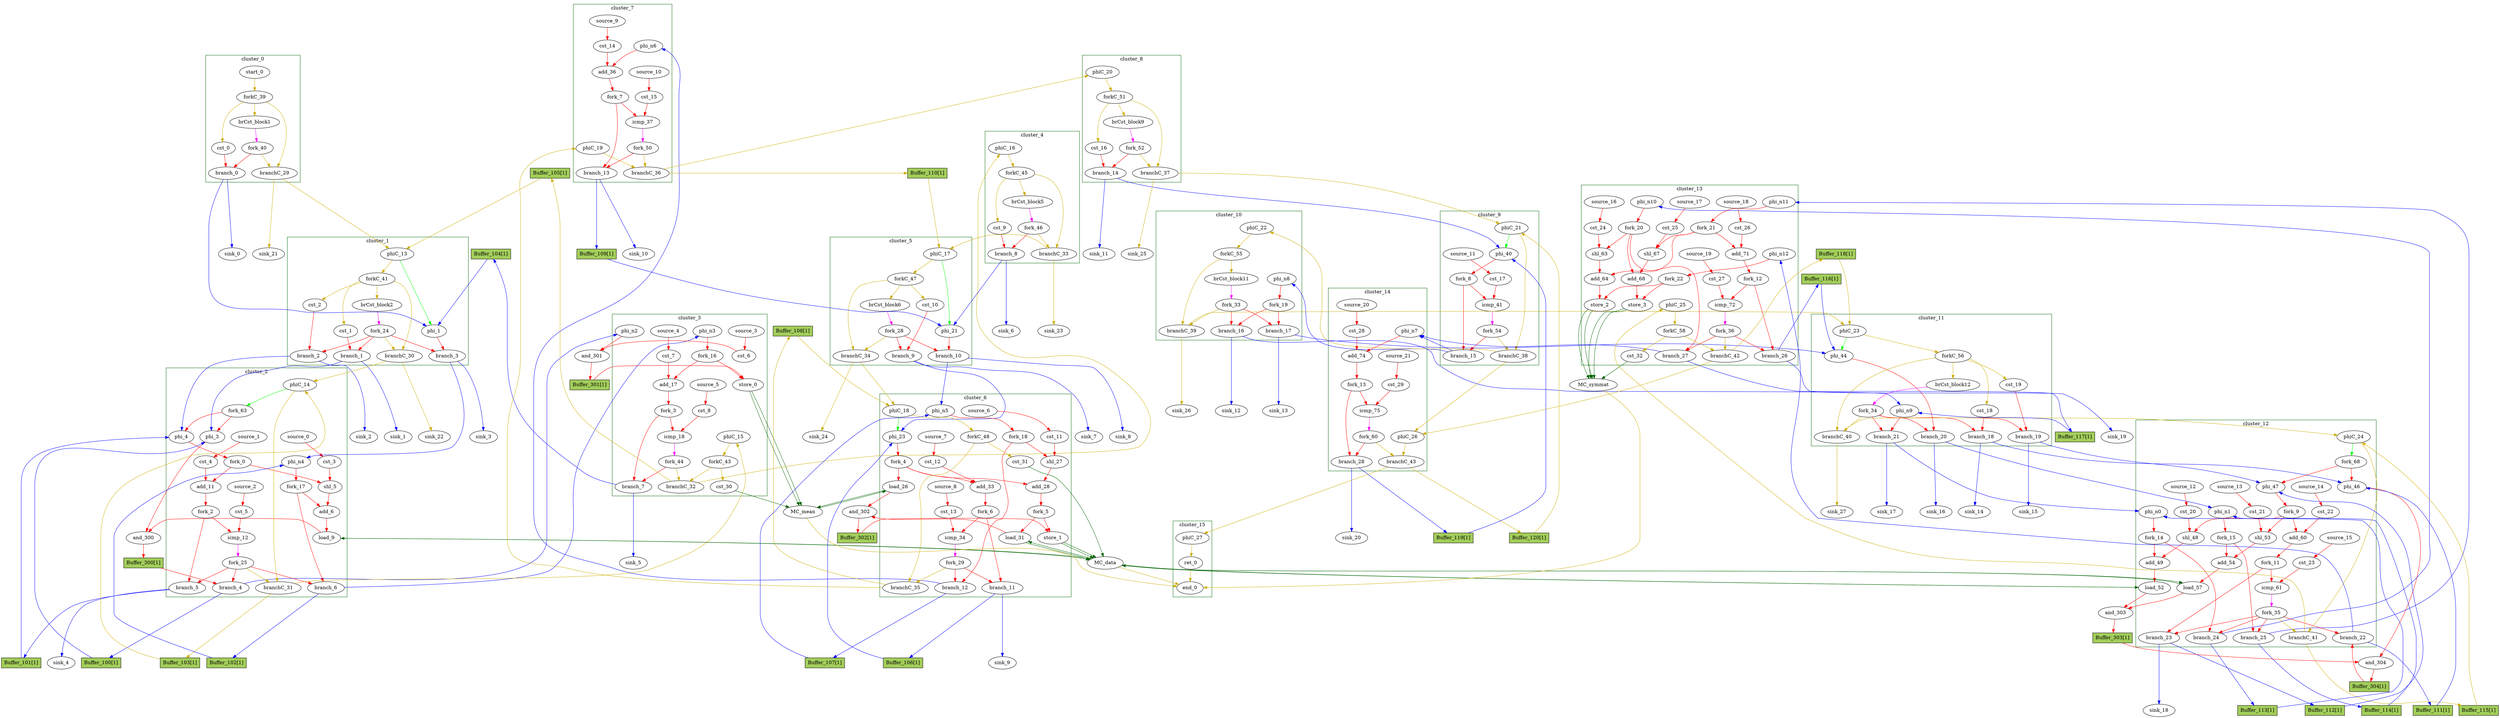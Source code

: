 Digraph G {
	splines=spline;
	subgraph cluster_cluster_2 {
	color = "darkgreen";
label = "cluster_2";
		"phi_3" [type="Mux", in="in1?:1 in2:32 in3:32 ", out="out1:32", bbID=3, delay=1.397];
		"phi_4" [type="Mux", in="in1?:1 in2:6 in3:6 ", out="out1:6", bbID=3, delay=1.397];
		"cst_3" [type="Constant", in="in1:3", out="out1:3", bbID=3, value="0x00000005"];
		"shl_5" [type="Operator", in="in1:11 in2:11 ", out="out1:11 ", bbID=3, II=1, delay=0.0, latency=0, op="shl_op"];
		"add_6" [type="Operator", in="in1:12 in2:12 ", out="out1:12 ", bbID=3, II=1, delay=2.287, latency=0, op="add_op"];
		"load_9" [type="Operator", in="in1:32 in2:12 ", out="out1:32 out2:12 ", bbID=3, II=1, delay=1.412, latency=2, op="mc_load_op", portId=0];
		"cst_4" [type="Constant", in="in1:1", out="out1:1", bbID=3, value="0x00000001"];
		"add_11" [type="Operator", in="in1:6 in2:6 ", out="out1:6 ", bbID=3, II=1, delay=2.287, latency=0, op="add_op"];
		"cst_5" [type="Constant", in="in1:6", out="out1:6", bbID=3, value="0x00000020"];
		"icmp_12" [type="Operator", in="in1:6 in2:6 ", out="out1:1 ", bbID=3, II=1, delay=1.907, latency=0, op="icmp_ult_op"];
		"phi_n4" [type="Merge", in="in1:6 in2:6 ", out="out1:6", bbID=3, delay=1.397];
		"fork_0" [type="Fork", in="in1:6", out="out1:6 out2:6 ", bbID=3];
		"fork_2" [type="Fork", in="in1:6", out="out1:6 out2:6 ", bbID=3];
		"fork_17" [type="Fork", in="in1:6", out="out1:6 out2:6 ", bbID=3];
		"branch_4" [type="Branch", in="in1:32 in2?:1", out="out1+:32 out2-:32", bbID=3];
		"branch_5" [type="Branch", in="in1:6 in2?:1", out="out1+:6 out2-:6", bbID=3];
		"branch_6" [type="Branch", in="in1:6 in2?:1", out="out1+:6 out2-:6", bbID=3];
		"fork_25" [type="Fork", in="in1:1", out="out1:1 out2:1 out3:1 out4:1 ", bbID=3];
		"phiC_14" [type="CntrlMerge", in="in1:0 in2:0 ", out="out1:0 out2?:1", bbID=3, delay=0.0];
		"branchC_31" [type="Branch", in="in1:0 in2?:1", out="out1+:0 out2-:0", bbID=3];
		"source_0" [type="Source", out="out1:3", bbID=3];
		"source_1" [type="Source", out="out1:1", bbID=3];
		"source_2" [type="Source", out="out1:6", bbID=3];
		"fork_63" [type="Fork", in="in1:1", out="out1:1 out2:1 ", bbID=3];
	}
	subgraph cluster_cluster_1 {
	color = "darkgreen";
label = "cluster_1";
		"phi_1" [type="Mux", in="in1?:1 in2:6 in3:6 ", out="out1:6", bbID=2, delay=1.397];
		"brCst_block2" [type="Constant", in="in1:1", out="out1:1", bbID=2, value="0x1"];
		"cst_1" [type="Constant", in="in1:32", out="out1:32", bbID=2, value="0x00000000"];
		"cst_2" [type="Constant", in="in1:1", out="out1:1", bbID=2, value="0x00000000"];
		"branch_1" [type="Branch", in="in1:32 in2?:1", out="out1+:32 out2-:32", bbID=2];
		"branch_2" [type="Branch", in="in1:1 in2?:1", out="out1+:1 out2-:1", bbID=2];
		"branch_3" [type="Branch", in="in1:6 in2?:1", out="out1+:6 out2-:6", bbID=2];
		"fork_24" [type="Fork", in="in1:1", out="out1:1 out2:1 out3:1 out4:1 ", bbID=2];
		"phiC_13" [type="CntrlMerge", in="in1:0 in2:0 ", out="out1:0 out2?:1", bbID=2, delay=0.0];
		"forkC_41" [type="Fork", in="in1:0", out="out1:0 out2:0 out3:0 out4:0 ", bbID=2];
		"branchC_30" [type="Branch", in="in1:0 in2?:1", out="out1+:0 out2-:0", bbID=2];
	}
	subgraph cluster_cluster_0 {
	color = "darkgreen";
label = "cluster_0";
		"brCst_block1" [type="Constant", in="in1:1", out="out1:1", bbID=1, value="0x1"];
		"cst_0" [type="Constant", in="in1:1", out="out1:1", bbID=1, value="0x00000000"];
		"branch_0" [type="Branch", in="in1:1 in2?:1", out="out1+:1 out2-:1", bbID=1];
		"start_0" [type="Entry", in="in1:0", out="out1:0", bbID=1, control="true"];
		"forkC_39" [type="Fork", in="in1:0", out="out1:0 out2:0 out3:0 ", bbID=1];
		"branchC_29" [type="Branch", in="in1:0 in2?:1", out="out1+:0 out2-:0", bbID=1];
		"fork_40" [type="Fork", in="in1:1", out="out1:1 out2:1 ", bbID=1];
	}
	subgraph cluster_cluster_3 {
	color = "darkgreen";
label = "cluster_3";
		"cst_6" [type="Constant", in="in1:32", out="out1:32", bbID=4, value="0x3D000000"];
		"store_0" [type="Operator", in="in1:32 in2:6 ", out="out1:32 out2:6 ", bbID=4, II=1, delay=0.672, latency=0, op="mc_store_op", portId=0];
		"cst_7" [type="Constant", in="in1:1", out="out1:1", bbID=4, value="0x00000001"];
		"add_17" [type="Operator", in="in1:6 in2:6 ", out="out1:6 ", bbID=4, II=1, delay=2.287, latency=0, op="add_op"];
		"cst_8" [type="Constant", in="in1:6", out="out1:6", bbID=4, value="0x00000020"];
		"icmp_18" [type="Operator", in="in1:6 in2:6 ", out="out1:1 ", bbID=4, II=1, delay=1.907, latency=0, op="icmp_ult_op"];
		"phi_n2" [type="Merge", in="in1:32 ", out="out1:32", bbID=4, delay=0.0];
		"phi_n3" [type="Merge", in="in1:6 ", out="out1:6", bbID=4, delay=0.0];
		"fork_3" [type="Fork", in="in1:6", out="out1:6 out2:6 ", bbID=4];
		"fork_16" [type="Fork", in="in1:6", out="out1:6 out2:6 ", bbID=4];
		"branch_7" [type="Branch", in="in1:6 in2?:1", out="out1+:6 out2-:6", bbID=4];
		"cst_30" [type="Constant", in="in1:1", out="out1:1", bbID=4, value="0x00000001"];
		"phiC_15" [type="Merge", in="in1:0 ", out="out1:0", bbID=4, delay=0.0];
		"forkC_43" [type="Fork", in="in1:0", out="out1:0 out2:0 ", bbID=4];
		"branchC_32" [type="Branch", in="in1:0 in2?:1", out="out1+:0 out2-:0", bbID=4];
		"fork_44" [type="Fork", in="in1:1", out="out1:1 out2:1 ", bbID=4];
		"source_3" [type="Source", out="out1:32", bbID=4];
		"source_4" [type="Source", out="out1:1", bbID=4];
		"source_5" [type="Source", out="out1:6", bbID=4];
	}
	subgraph cluster_cluster_4 {
	color = "darkgreen";
label = "cluster_4";
		"brCst_block5" [type="Constant", in="in1:1", out="out1:1", bbID=5, value="0x1"];
		"cst_9" [type="Constant", in="in1:1", out="out1:1", bbID=5, value="0x00000000"];
		"branch_8" [type="Branch", in="in1:1 in2?:1", out="out1+:1 out2-:1", bbID=5];
		"phiC_16" [type="Merge", in="in1:0 ", out="out1:0", bbID=5, delay=0.0];
		"forkC_45" [type="Fork", in="in1:0", out="out1:0 out2:0 out3:0 ", bbID=5];
		"branchC_33" [type="Branch", in="in1:0 in2?:1", out="out1+:0 out2-:0", bbID=5];
		"fork_46" [type="Fork", in="in1:1", out="out1:1 out2:1 ", bbID=5];
	}
	subgraph cluster_cluster_5 {
	color = "darkgreen";
label = "cluster_5";
		"phi_21" [type="Mux", in="in1?:1 in2:6 in3:6 ", out="out1:6", bbID=6, delay=1.397];
		"brCst_block6" [type="Constant", in="in1:1", out="out1:1", bbID=6, value="0x1"];
		"cst_10" [type="Constant", in="in1:1", out="out1:1", bbID=6, value="0x00000000"];
		"branch_9" [type="Branch", in="in1:1 in2?:1", out="out1+:1 out2-:1", bbID=6];
		"branch_10" [type="Branch", in="in1:6 in2?:1", out="out1+:6 out2-:6", bbID=6];
		"fork_28" [type="Fork", in="in1:1", out="out1:1 out2:1 out3:1 ", bbID=6];
		"phiC_17" [type="CntrlMerge", in="in1:0 in2:0 ", out="out1:0 out2?:1", bbID=6, delay=0.0];
		"forkC_47" [type="Fork", in="in1:0", out="out1:0 out2:0 out3:0 ", bbID=6];
		"branchC_34" [type="Branch", in="in1:0 in2?:1", out="out1+:0 out2-:0", bbID=6];
	}
	subgraph cluster_cluster_6 {
	color = "darkgreen";
label = "cluster_6";
		"phi_23" [type="Mux", in="in1?:1 in2:6 in3:6 ", out="out1:6", bbID=7, delay=1.397];
		"load_26" [type="Operator", in="in1:32 in2:6 ", out="out1:32 out2:6 ", bbID=7, II=1, delay=1.412, latency=2, op="mc_load_op", portId=0];
		"cst_11" [type="Constant", in="in1:3", out="out1:3", bbID=7, value="0x00000005"];
		"shl_27" [type="Operator", in="in1:11 in2:11 ", out="out1:11 ", bbID=7, II=1, delay=0.0, latency=0, op="shl_op"];
		"add_28" [type="Operator", in="in1:12 in2:12 ", out="out1:12 ", bbID=7, II=1, delay=2.287, latency=0, op="add_op"];
		"load_31" [type="Operator", in="in1:32 in2:12 ", out="out1:32 out2:12 ", bbID=7, II=1, delay=1.412, latency=2, op="mc_load_op", portId=1];
		"store_1" [type="Operator", in="in1:32 in2:12 ", out="out1:32 out2:12 ", bbID=7, II=1, delay=0.672, latency=0, op="mc_store_op", portId=0];
		"cst_12" [type="Constant", in="in1:1", out="out1:1", bbID=7, value="0x00000001"];
		"add_33" [type="Operator", in="in1:6 in2:6 ", out="out1:6 ", bbID=7, II=1, delay=2.287, latency=0, op="add_op"];
		"cst_13" [type="Constant", in="in1:6", out="out1:6", bbID=7, value="0x00000020"];
		"icmp_34" [type="Operator", in="in1:6 in2:6 ", out="out1:1 ", bbID=7, II=1, delay=1.907, latency=0, op="icmp_ult_op"];
		"phi_n5" [type="Merge", in="in1:6 in2:6 ", out="out1:6", bbID=7, delay=1.397];
		"fork_4" [type="Fork", in="in1:6", out="out1:6 out2:6 out3:6 ", bbID=7];
		"fork_5" [type="Fork", in="in1:12", out="out1:12 out2:12 ", bbID=7];
		"fork_6" [type="Fork", in="in1:6", out="out1:6 out2:6 ", bbID=7];
		"fork_18" [type="Fork", in="in1:6", out="out1:6 out2:6 ", bbID=7];
		"branch_11" [type="Branch", in="in1:6 in2?:1", out="out1+:6 out2-:6", bbID=7];
		"branch_12" [type="Branch", in="in1:6 in2?:1", out="out1+:6 out2-:6", bbID=7];
		"fork_29" [type="Fork", in="in1:1", out="out1:1 out2:1 out3:1 ", bbID=7];
		"cst_31" [type="Constant", in="in1:1", out="out1:1", bbID=7, value="0x00000001"];
		"phiC_18" [type="CntrlMerge", in="in1:0 in2:0 ", out="out1:0 out2?:1", bbID=7, delay=0.0];
		"forkC_48" [type="Fork", in="in1:0", out="out1:0 out2:0 ", bbID=7];
		"branchC_35" [type="Branch", in="in1:0 in2?:1", out="out1+:0 out2-:0", bbID=7];
		"source_6" [type="Source", out="out1:3", bbID=7];
		"source_7" [type="Source", out="out1:1", bbID=7];
		"source_8" [type="Source", out="out1:6", bbID=7];
	}
	subgraph cluster_cluster_7 {
	color = "darkgreen";
label = "cluster_7";
		"cst_14" [type="Constant", in="in1:1", out="out1:1", bbID=8, value="0x00000001"];
		"add_36" [type="Operator", in="in1:6 in2:6 ", out="out1:6 ", bbID=8, II=1, delay=2.287, latency=0, op="add_op"];
		"cst_15" [type="Constant", in="in1:6", out="out1:6", bbID=8, value="0x00000020"];
		"icmp_37" [type="Operator", in="in1:6 in2:6 ", out="out1:1 ", bbID=8, II=1, delay=1.907, latency=0, op="icmp_ult_op"];
		"phi_n6" [type="Merge", in="in1:6 ", out="out1:6", bbID=8, delay=0.0];
		"fork_7" [type="Fork", in="in1:6", out="out1:6 out2:6 ", bbID=8];
		"branch_13" [type="Branch", in="in1:6 in2?:1", out="out1+:6 out2-:6", bbID=8];
		"phiC_19" [type="Merge", in="in1:0 ", out="out1:0", bbID=8, delay=0.0];
		"branchC_36" [type="Branch", in="in1:0 in2?:1", out="out1+:0 out2-:0", bbID=8];
		"fork_50" [type="Fork", in="in1:1", out="out1:1 out2:1 ", bbID=8];
		"source_9" [type="Source", out="out1:1", bbID=8];
		"source_10" [type="Source", out="out1:6", bbID=8];
	}
	subgraph cluster_cluster_8 {
	color = "darkgreen";
label = "cluster_8";
		"brCst_block9" [type="Constant", in="in1:1", out="out1:1", bbID=9, value="0x1"];
		"cst_16" [type="Constant", in="in1:1", out="out1:1", bbID=9, value="0x00000000"];
		"branch_14" [type="Branch", in="in1:1 in2?:1", out="out1+:1 out2-:1", bbID=9];
		"phiC_20" [type="Merge", in="in1:0 ", out="out1:0", bbID=9, delay=0.0];
		"forkC_51" [type="Fork", in="in1:0", out="out1:0 out2:0 out3:0 ", bbID=9];
		"branchC_37" [type="Branch", in="in1:0 in2?:1", out="out1+:0 out2-:0", bbID=9];
		"fork_52" [type="Fork", in="in1:1", out="out1:1 out2:1 ", bbID=9];
	}
	subgraph cluster_cluster_9 {
	color = "darkgreen";
label = "cluster_9";
		"phi_40" [type="Mux", in="in1?:1 in2:6 in3:6 ", out="out1:6", bbID=10, delay=1.397];
		"cst_17" [type="Constant", in="in1:6", out="out1:6", bbID=10, value="0x00000020"];
		"icmp_41" [type="Operator", in="in1:6 in2:6 ", out="out1:1 ", bbID=10, II=1, delay=1.907, latency=0, op="icmp_ult_op"];
		"fork_8" [type="Fork", in="in1:6", out="out1:6 out2:6 ", bbID=10];
		"branch_15" [type="Branch", in="in1:6 in2?:1", out="out1+:6 out2-:6", bbID=10];
		"phiC_21" [type="CntrlMerge", in="in1:0 in2:0 ", out="out1:0 out2?:1", bbID=10, delay=0.0];
		"branchC_38" [type="Branch", in="in1:0 in2?:1", out="out1+:0 out2-:0", bbID=10];
		"fork_54" [type="Fork", in="in1:1", out="out1:1 out2:1 ", bbID=10];
		"source_11" [type="Source", out="out1:6", bbID=10];
	}
	subgraph cluster_cluster_10 {
	color = "darkgreen";
label = "cluster_10";
		"brCst_block11" [type="Constant", in="in1:1", out="out1:1", bbID=11, value="0x1"];
		"phi_n8" [type="Merge", in="in1:6 ", out="out1:6", bbID=11, delay=0.0];
		"fork_19" [type="Fork", in="in1:6", out="out1:6 out2:6 ", bbID=11];
		"branch_16" [type="Branch", in="in1:6 in2?:1", out="out1+:6 out2-:6", bbID=11];
		"branch_17" [type="Branch", in="in1:6 in2?:1", out="out1+:6 out2-:6", bbID=11];
		"fork_33" [type="Fork", in="in1:1", out="out1:1 out2:1 out3:1 ", bbID=11];
		"phiC_22" [type="Merge", in="in1:0 ", out="out1:0", bbID=11, delay=0.0];
		"forkC_55" [type="Fork", in="in1:0", out="out1:0 out2:0 ", bbID=11];
		"branchC_39" [type="Branch", in="in1:0 in2?:1", out="out1+:0 out2-:0", bbID=11];
	}
	subgraph cluster_cluster_11 {
	color = "darkgreen";
label = "cluster_11";
		"phi_44" [type="Mux", in="in1?:1 in2:6 in3:6 ", out="out1:6", bbID=12, delay=1.397];
		"brCst_block12" [type="Constant", in="in1:1", out="out1:1", bbID=12, value="0x1"];
		"cst_18" [type="Constant", in="in1:32", out="out1:32", bbID=12, value="0x00000000"];
		"cst_19" [type="Constant", in="in1:1", out="out1:1", bbID=12, value="0x00000000"];
		"phi_n9" [type="Merge", in="in1:6 in2:6 ", out="out1:6", bbID=12, delay=1.397];
		"branch_18" [type="Branch", in="in1:32 in2?:1", out="out1+:32 out2-:32", bbID=12];
		"branch_19" [type="Branch", in="in1:1 in2?:1", out="out1+:1 out2-:1", bbID=12];
		"branch_20" [type="Branch", in="in1:6 in2?:1", out="out1+:6 out2-:6", bbID=12];
		"branch_21" [type="Branch", in="in1:6 in2?:1", out="out1+:6 out2-:6", bbID=12];
		"fork_34" [type="Fork", in="in1:1", out="out1:1 out2:1 out3:1 out4:1 out5:1 ", bbID=12];
		"phiC_23" [type="CntrlMerge", in="in1:0 in2:0 ", out="out1:0 out2?:1", bbID=12, delay=0.0];
		"forkC_56" [type="Fork", in="in1:0", out="out1:0 out2:0 out3:0 out4:0 ", bbID=12];
		"branchC_40" [type="Branch", in="in1:0 in2?:1", out="out1+:0 out2-:0", bbID=12];
	}
	subgraph cluster_cluster_12 {
	color = "darkgreen";
label = "cluster_12";
		"phi_46" [type="Mux", in="in1?:1 in2:32 in3:32 ", out="out1:32", bbID=13, delay=1.397];
		"phi_47" [type="Mux", in="in1?:1 in2:6 in3:6 ", out="out1:6", bbID=13, delay=1.397];
		"cst_20" [type="Constant", in="in1:3", out="out1:3", bbID=13, value="0x00000005"];
		"shl_48" [type="Operator", in="in1:11 in2:11 ", out="out1:11 ", bbID=13, II=1, delay=0.0, latency=0, op="shl_op"];
		"add_49" [type="Operator", in="in1:12 in2:12 ", out="out1:12 ", bbID=13, II=1, delay=2.287, latency=0, op="add_op"];
		"load_52" [type="Operator", in="in1:32 in2:12 ", out="out1:32 out2:12 ", bbID=13, II=1, delay=1.412, latency=2, op="mc_load_op", portId=2];
		"cst_21" [type="Constant", in="in1:3", out="out1:3", bbID=13, value="0x00000005"];
		"shl_53" [type="Operator", in="in1:11 in2:11 ", out="out1:11 ", bbID=13, II=1, delay=0.0, latency=0, op="shl_op"];
		"add_54" [type="Operator", in="in1:12 in2:12 ", out="out1:12 ", bbID=13, II=1, delay=2.287, latency=0, op="add_op"];
		"load_57" [type="Operator", in="in1:32 in2:12 ", out="out1:32 out2:12 ", bbID=13, II=1, delay=1.412, latency=2, op="mc_load_op", portId=3];
		"cst_22" [type="Constant", in="in1:1", out="out1:1", bbID=13, value="0x00000001"];
		"add_60" [type="Operator", in="in1:6 in2:6 ", out="out1:6 ", bbID=13, II=1, delay=2.287, latency=0, op="add_op"];
		"cst_23" [type="Constant", in="in1:6", out="out1:6", bbID=13, value="0x00000020"];
		"icmp_61" [type="Operator", in="in1:6 in2:6 ", out="out1:1 ", bbID=13, II=1, delay=1.907, latency=0, op="icmp_ult_op"];
		"phi_n0" [type="Merge", in="in1:6 in2:6 ", out="out1:6", bbID=13, delay=1.397];
		"phi_n1" [type="Merge", in="in1:6 in2:6 ", out="out1:6", bbID=13, delay=1.397];
		"fork_9" [type="Fork", in="in1:6", out="out1:6 out2:6 out3:6 ", bbID=13];
		"fork_11" [type="Fork", in="in1:6", out="out1:6 out2:6 ", bbID=13];
		"fork_14" [type="Fork", in="in1:6", out="out1:6 out2:6 ", bbID=13];
		"fork_15" [type="Fork", in="in1:6", out="out1:6 out2:6 ", bbID=13];
		"branch_22" [type="Branch", in="in1:32 in2?:1", out="out1+:32 out2-:32", bbID=13];
		"branch_23" [type="Branch", in="in1:6 in2?:1", out="out1+:6 out2-:6", bbID=13];
		"branch_24" [type="Branch", in="in1:6 in2?:1", out="out1+:6 out2-:6", bbID=13];
		"branch_25" [type="Branch", in="in1:6 in2?:1", out="out1+:6 out2-:6", bbID=13];
		"fork_35" [type="Fork", in="in1:1", out="out1:1 out2:1 out3:1 out4:1 out5:1 ", bbID=13];
		"phiC_24" [type="CntrlMerge", in="in1:0 in2:0 ", out="out1:0 out2?:1", bbID=13, delay=0.0];
		"branchC_41" [type="Branch", in="in1:0 in2?:1", out="out1+:0 out2-:0", bbID=13];
		"source_12" [type="Source", out="out1:3", bbID=13];
		"source_13" [type="Source", out="out1:3", bbID=13];
		"source_14" [type="Source", out="out1:1", bbID=13];
		"source_15" [type="Source", out="out1:6", bbID=13];
		"fork_68" [type="Fork", in="in1:1", out="out1:1 out2:1 ", bbID=13];
	}
	subgraph cluster_cluster_13 {
	color = "darkgreen";
label = "cluster_13";
		"cst_24" [type="Constant", in="in1:3", out="out1:3", bbID=14, value="0x00000005"];
		"shl_63" [type="Operator", in="in1:11 in2:11 ", out="out1:11 ", bbID=14, II=1, delay=0.0, latency=0, op="shl_op"];
		"add_64" [type="Operator", in="in1:12 in2:12 ", out="out1:12 ", bbID=14, II=1, delay=2.287, latency=0, op="add_op"];
		"store_2" [type="Operator", in="in1:32 in2:12 ", out="out1:32 out2:12 ", bbID=14, II=1, delay=0.672, latency=0, op="mc_store_op", portId=0];
		"cst_25" [type="Constant", in="in1:3", out="out1:3", bbID=14, value="0x00000005"];
		"shl_67" [type="Operator", in="in1:11 in2:11 ", out="out1:11 ", bbID=14, II=1, delay=0.0, latency=0, op="shl_op"];
		"add_68" [type="Operator", in="in1:12 in2:12 ", out="out1:12 ", bbID=14, II=1, delay=2.287, latency=0, op="add_op"];
		"store_3" [type="Operator", in="in1:32 in2:12 ", out="out1:32 out2:12 ", bbID=14, II=1, delay=0.672, latency=0, op="mc_store_op", portId=1];
		"cst_26" [type="Constant", in="in1:1", out="out1:1", bbID=14, value="0x00000001"];
		"add_71" [type="Operator", in="in1:6 in2:6 ", out="out1:6 ", bbID=14, II=1, delay=2.287, latency=0, op="add_op"];
		"cst_27" [type="Constant", in="in1:6", out="out1:6", bbID=14, value="0x00000020"];
		"icmp_72" [type="Operator", in="in1:6 in2:6 ", out="out1:1 ", bbID=14, II=1, delay=1.907, latency=0, op="icmp_ult_op"];
		"phi_n10" [type="Merge", in="in1:6 ", out="out1:6", bbID=14, delay=0.0];
		"phi_n11" [type="Merge", in="in1:6 ", out="out1:6", bbID=14, delay=0.0];
		"phi_n12" [type="Merge", in="in1:32 ", out="out1:32", bbID=14, delay=0.0];
		"fork_12" [type="Fork", in="in1:6", out="out1:6 out2:6 ", bbID=14];
		"fork_20" [type="Fork", in="in1:6", out="out1:6 out2:6 out3:6 ", bbID=14];
		"fork_21" [type="Fork", in="in1:6", out="out1:6 out2:6 out3:6 ", bbID=14];
		"fork_22" [type="Fork", in="in1:32", out="out1:32 out2:32 ", bbID=14];
		"branch_26" [type="Branch", in="in1:6 in2?:1", out="out1+:6 out2-:6", bbID=14];
		"branch_27" [type="Branch", in="in1:6 in2?:1", out="out1+:6 out2-:6", bbID=14];
		"fork_36" [type="Fork", in="in1:1", out="out1:1 out2:1 out3:1 ", bbID=14];
		"cst_32" [type="Constant", in="in1:2", out="out1:2", bbID=14, value="0x00000002"];
		"phiC_25" [type="Merge", in="in1:0 ", out="out1:0", bbID=14, delay=0.0];
		"forkC_58" [type="Fork", in="in1:0", out="out1:0 out2:0 ", bbID=14];
		"branchC_42" [type="Branch", in="in1:0 in2?:1", out="out1+:0 out2-:0", bbID=14];
		"source_16" [type="Source", out="out1:3", bbID=14];
		"source_17" [type="Source", out="out1:3", bbID=14];
		"source_18" [type="Source", out="out1:1", bbID=14];
		"source_19" [type="Source", out="out1:6", bbID=14];
	}
	subgraph cluster_cluster_14 {
	color = "darkgreen";
label = "cluster_14";
		"cst_28" [type="Constant", in="in1:1", out="out1:1", bbID=15, value="0x00000001"];
		"add_74" [type="Operator", in="in1:6 in2:6 ", out="out1:6 ", bbID=15, II=1, delay=2.287, latency=0, op="add_op"];
		"cst_29" [type="Constant", in="in1:6", out="out1:6", bbID=15, value="0x00000020"];
		"icmp_75" [type="Operator", in="in1:6 in2:6 ", out="out1:1 ", bbID=15, II=1, delay=1.907, latency=0, op="icmp_ult_op"];
		"phi_n7" [type="Merge", in="in1:6 in2:6 ", out="out1:6", bbID=15, delay=1.397];
		"fork_13" [type="Fork", in="in1:6", out="out1:6 out2:6 ", bbID=15];
		"branch_28" [type="Branch", in="in1:6 in2?:1", out="out1+:6 out2-:6", bbID=15];
		"phiC_26" [type="Merge", in="in1:0 in2:0 ", out="out1:0", bbID=15, delay=0.0];
		"branchC_43" [type="Branch", in="in1:0 in2?:1", out="out1+:0 out2-:0", bbID=15];
		"fork_60" [type="Fork", in="in1:1", out="out1:1 out2:1 ", bbID=15];
		"source_20" [type="Source", out="out1:1", bbID=15];
		"source_21" [type="Source", out="out1:6", bbID=15];
	}
	subgraph cluster_cluster_15 {
	color = "darkgreen";
label = "cluster_15";
		"ret_0" [type="Operator", in="in1:0 ", out="out1:0 ", bbID=16, II=1, delay=0.0, latency=0, op="ret_op"];
		"end_0" [type="Exit", in="in1:0*e in2:0*e in3:0*e in4:0 ", out="out1:0", bbID=0];
		"phiC_27" [type="Merge", in="in1:0 ", out="out1:0", bbID=16, delay=0.0];
	}
		"MC_data" [type="MC", in="in1:32*c0 in2:12*l0a in3:12*l1a in4:12*s0a in5:32*s0d in6:12*l2a in7:12*l3a ", out="out1:32*l0d out2:32*l1d out3:32*l2d out4:32*l3d out5:0*e ", bbID=0, bbcount=1, ldcount=4, memory="data", stcount=1];
		"MC_mean" [type="MC", in="in1:32*c0 in2:6*s0a in3:32*s0d in4:6*l0a ", out="out1:32*l0d out2:0*e ", bbID=0, bbcount=1, ldcount=1, memory="mean", stcount=1];
		"MC_symmat" [type="MC", in="in1:32*c0 in2:12*s0a in3:32*s0d in4:12*s1a in5:32*s1d ", out="out1:0*e ", bbID=0, bbcount=1, ldcount=0, memory="symmat", stcount=2];
		"sink_0" [type="Sink", in="in1:1", bbID=0];
		"sink_1" [type="Sink", in="in1:32", bbID=0];
		"sink_2" [type="Sink", in="in1:1", bbID=0];
		"sink_3" [type="Sink", in="in1:6", bbID=0];
		"sink_4" [type="Sink", in="in1:6", bbID=0];
		"sink_5" [type="Sink", in="in1:6", bbID=0];
		"sink_6" [type="Sink", in="in1:1", bbID=0];
		"sink_7" [type="Sink", in="in1:1", bbID=0];
		"sink_8" [type="Sink", in="in1:6", bbID=0];
		"sink_9" [type="Sink", in="in1:6", bbID=0];
		"sink_10" [type="Sink", in="in1:6", bbID=0];
		"sink_11" [type="Sink", in="in1:1", bbID=0];
		"sink_12" [type="Sink", in="in1:6", bbID=0];
		"sink_13" [type="Sink", in="in1:6", bbID=0];
		"sink_14" [type="Sink", in="in1:32", bbID=0];
		"sink_15" [type="Sink", in="in1:1", bbID=0];
		"sink_16" [type="Sink", in="in1:6", bbID=0];
		"sink_17" [type="Sink", in="in1:6", bbID=0];
		"sink_18" [type="Sink", in="in1:6", bbID=0];
		"sink_19" [type="Sink", in="in1:6", bbID=0];
		"sink_20" [type="Sink", in="in1:6", bbID=0];
		"sink_21" [type="Sink", in="in1:0", bbID=0];
		"sink_22" [type="Sink", in="in1:0", bbID=0];
		"sink_23" [type="Sink", in="in1:0", bbID=0];
		"sink_24" [type="Sink", in="in1:0", bbID=0];
		"sink_25" [type="Sink", in="in1:0", bbID=0];
		"sink_26" [type="Sink", in="in1:0", bbID=0];
		"sink_27" [type="Sink", in="in1:0", bbID=0];
		"Buffer_100" [type="Buffer", in="in1:32", out="out1:32", bbID=3, fillcolor="darkolivegreen3", height=0.4, label="Buffer_100[1]", shape="box", slots=1, style="filled", transparent="false"];
		"Buffer_101" [type="Buffer", in="in1:32", out="out1:32", bbID=3, fillcolor="darkolivegreen3", height=0.4, label="Buffer_101[1]", shape="box", slots=1, style="filled", transparent="false"];
		"Buffer_102" [type="Buffer", in="in1:32", out="out1:32", bbID=3, fillcolor="darkolivegreen3", height=0.4, label="Buffer_102[1]", shape="box", slots=1, style="filled", transparent="false"];
		"Buffer_103" [type="Buffer", in="in1:32", out="out1:32", bbID=3, fillcolor="darkolivegreen3", height=0.4, label="Buffer_103[1]", shape="box", slots=1, style="filled", transparent="false"];
		"Buffer_104" [type="Buffer", in="in1:32", out="out1:32", bbID=3, fillcolor="darkolivegreen3", height=0.4, label="Buffer_104[1]", shape="box", slots=1, style="filled", transparent="false"];
		"Buffer_105" [type="Buffer", in="in1:32", out="out1:32", bbID=3, fillcolor="darkolivegreen3", height=0.4, label="Buffer_105[1]", shape="box", slots=1, style="filled", transparent="false"];
		"Buffer_106" [type="Buffer", in="in1:32", out="out1:32", bbID=3, fillcolor="darkolivegreen3", height=0.4, label="Buffer_106[1]", shape="box", slots=1, style="filled", transparent="false"];
		"Buffer_107" [type="Buffer", in="in1:32", out="out1:32", bbID=3, fillcolor="darkolivegreen3", height=0.4, label="Buffer_107[1]", shape="box", slots=1, style="filled", transparent="false"];
		"Buffer_108" [type="Buffer", in="in1:32", out="out1:32", bbID=3, fillcolor="darkolivegreen3", height=0.4, label="Buffer_108[1]", shape="box", slots=1, style="filled", transparent="false"];
		"Buffer_109" [type="Buffer", in="in1:32", out="out1:32", bbID=3, fillcolor="darkolivegreen3", height=0.4, label="Buffer_109[1]", shape="box", slots=1, style="filled", transparent="false"];
		"Buffer_110" [type="Buffer", in="in1:32", out="out1:32", bbID=3, fillcolor="darkolivegreen3", height=0.4, label="Buffer_110[1]", shape="box", slots=1, style="filled", transparent="false"];
		"Buffer_111" [type="Buffer", in="in1:32", out="out1:32", bbID=3, fillcolor="darkolivegreen3", height=0.4, label="Buffer_111[1]", shape="box", slots=1, style="filled", transparent="false"];
		"Buffer_112" [type="Buffer", in="in1:32", out="out1:32", bbID=3, fillcolor="darkolivegreen3", height=0.4, label="Buffer_112[1]", shape="box", slots=1, style="filled", transparent="false"];
		"Buffer_113" [type="Buffer", in="in1:32", out="out1:32", bbID=3, fillcolor="darkolivegreen3", height=0.4, label="Buffer_113[1]", shape="box", slots=1, style="filled", transparent="false"];
		"Buffer_114" [type="Buffer", in="in1:32", out="out1:32", bbID=3, fillcolor="darkolivegreen3", height=0.4, label="Buffer_114[1]", shape="box", slots=1, style="filled", transparent="false"];
		"Buffer_115" [type="Buffer", in="in1:32", out="out1:32", bbID=3, fillcolor="darkolivegreen3", height=0.4, label="Buffer_115[1]", shape="box", slots=1, style="filled", transparent="false"];
		"Buffer_116" [type="Buffer", in="in1:32", out="out1:32", bbID=3, fillcolor="darkolivegreen3", height=0.4, label="Buffer_116[1]", shape="box", slots=1, style="filled", transparent="false"];
		"Buffer_117" [type="Buffer", in="in1:32", out="out1:32", bbID=3, fillcolor="darkolivegreen3", height=0.4, label="Buffer_117[1]", shape="box", slots=1, style="filled", transparent="false"];
		"Buffer_118" [type="Buffer", in="in1:32", out="out1:32", bbID=3, fillcolor="darkolivegreen3", height=0.4, label="Buffer_118[1]", shape="box", slots=1, style="filled", transparent="false"];
		"Buffer_119" [type="Buffer", in="in1:32", out="out1:32", bbID=3, fillcolor="darkolivegreen3", height=0.4, label="Buffer_119[1]", shape="box", slots=1, style="filled", transparent="false"];
		"Buffer_120" [type="Buffer", in="in1:32", out="out1:32", bbID=3, fillcolor="darkolivegreen3", height=0.4, label="Buffer_120[1]", shape="box", slots=1, style="filled", transparent="false"];
		"and_300" [type="Operator", in="in1:32 in2:32 ", out="out1:32 ", bbID=3, II=1, delay=0.0, latency=10, op="and_op"];
		"Buffer_300" [type="Buffer", in="in1:32", out="out1:32", bbID=3, fillcolor="darkolivegreen3", height=0.4, label="Buffer_300[1]", shape="box", slots=1, style="filled", transparent="false"];
		"and_301" [type="Operator", in="in1:32 in2:32 ", out="out1:32 ", bbID=4, II=1, delay=0.0, latency=6, op="and_op"];
		"Buffer_301" [type="Buffer", in="in1:32", out="out1:32", bbID=3, fillcolor="darkolivegreen3", height=0.4, label="Buffer_301[1]", shape="box", slots=1, style="filled", transparent="false"];
		"and_302" [type="Operator", in="in1:32 in2:32 ", out="out1:32 ", bbID=7, II=1, delay=0.0, latency=10, op="and_op"];
		"Buffer_302" [type="Buffer", in="in1:32", out="out1:32", bbID=3, fillcolor="darkolivegreen3", height=0.4, label="Buffer_302[1]", shape="box", slots=1, style="filled", transparent="false"];
		"and_303" [type="Operator", in="in1:32 in2:32 ", out="out1:32 ", bbID=13, II=1, delay=0.0, latency=6, op="and_op"];
		"Buffer_303" [type="Buffer", in="in1:32", out="out1:32", bbID=3, fillcolor="darkolivegreen3", height=0.4, label="Buffer_303[1]", shape="box", slots=1, style="filled", transparent="false"];
		"and_304" [type="Operator", in="in1:32 in2:32 ", out="out1:32 ", bbID=13, II=1, delay=0.0, latency=10, op="and_op"];
		"Buffer_304" [type="Buffer", in="in1:32", out="out1:32", bbID=3, fillcolor="darkolivegreen3", height=0.4, label="Buffer_304[1]", shape="box", slots=1, style="filled", transparent="false"];
		"brCst_block1" -> "fork_40" [color = "magenta", from = "out1", to = "in1"];
		"cst_0" -> "branch_0" [color = "red", from = "out1", to = "in1"];
		"phi_1" -> "branch_3" [color = "red", from = "out1", to = "in1"];
		"brCst_block2" -> "fork_24" [color = "magenta", from = "out1", to = "in1"];
		"cst_1" -> "branch_1" [color = "red", from = "out1", to = "in1"];
		"phi_3" -> "and_300" [color = "red", from = "out1", to = "in1"];
		"cst_2" -> "branch_2" [color = "red", from = "out1", to = "in1"];
		"phi_4" -> "fork_0" [color = "red", from = "out1", to = "in1"];
		"cst_3" -> "shl_5" [color = "red", from = "out1", to = "in2"];
		"shl_5" -> "add_6" [color = "red", from = "out1", to = "in1"];
		"add_6" -> "load_9" [color = "red", from = "out1", to = "in2"];
		"load_9" -> "MC_data" [color = "darkgreen", mem_address = "true", from = "out2", to = "in2"];
		"load_9" -> "and_300" [color = "red", from = "out1", to = "in2"];
		"cst_4" -> "add_11" [color = "red", from = "out1", to = "in2"];
		"add_11" -> "fork_2" [color = "red", from = "out1", to = "in1"];
		"cst_5" -> "icmp_12" [color = "red", from = "out1", to = "in2"];
		"icmp_12" -> "fork_25" [color = "magenta", from = "out1", to = "in1"];
		"cst_6" -> "and_301" [color = "red", from = "out1", to = "in2"];
		"store_0" -> "MC_mean" [color = "darkgreen", mem_address = "true", from = "out2", to = "in2"];
		"store_0" -> "MC_mean" [color = "darkgreen", mem_address = "false", from = "out1", to = "in3"];
		"cst_7" -> "add_17" [color = "red", from = "out1", to = "in2"];
		"add_17" -> "fork_3" [color = "red", from = "out1", to = "in1"];
		"cst_8" -> "icmp_18" [color = "red", from = "out1", to = "in2"];
		"icmp_18" -> "fork_44" [color = "magenta", from = "out1", to = "in1"];
		"brCst_block5" -> "fork_46" [color = "magenta", from = "out1", to = "in1"];
		"cst_9" -> "branch_8" [color = "red", from = "out1", to = "in1"];
		"phi_21" -> "branch_10" [color = "red", from = "out1", to = "in1"];
		"brCst_block6" -> "fork_28" [color = "magenta", from = "out1", to = "in1"];
		"cst_10" -> "branch_9" [color = "red", from = "out1", to = "in1"];
		"phi_23" -> "fork_4" [color = "red", from = "out1", to = "in1"];
		"load_26" -> "MC_mean" [color = "darkgreen", mem_address = "true", from = "out2", to = "in4"];
		"load_26" -> "and_302" [color = "red", from = "out1", to = "in2"];
		"cst_11" -> "shl_27" [color = "red", from = "out1", to = "in2"];
		"shl_27" -> "add_28" [color = "red", from = "out1", to = "in1"];
		"add_28" -> "fork_5" [color = "red", from = "out1", to = "in1"];
		"load_31" -> "MC_data" [color = "darkgreen", mem_address = "true", from = "out2", to = "in3"];
		"load_31" -> "and_302" [color = "red", from = "out1", to = "in1"];
		"store_1" -> "MC_data" [color = "darkgreen", mem_address = "true", from = "out2", to = "in4"];
		"store_1" -> "MC_data" [color = "darkgreen", mem_address = "false", from = "out1", to = "in5"];
		"cst_12" -> "add_33" [color = "red", from = "out1", to = "in2"];
		"add_33" -> "fork_6" [color = "red", from = "out1", to = "in1"];
		"cst_13" -> "icmp_34" [color = "red", from = "out1", to = "in2"];
		"icmp_34" -> "fork_29" [color = "magenta", from = "out1", to = "in1"];
		"cst_14" -> "add_36" [color = "red", from = "out1", to = "in2"];
		"add_36" -> "fork_7" [color = "red", from = "out1", to = "in1"];
		"cst_15" -> "icmp_37" [color = "red", from = "out1", to = "in2"];
		"icmp_37" -> "fork_50" [color = "magenta", from = "out1", to = "in1"];
		"brCst_block9" -> "fork_52" [color = "magenta", from = "out1", to = "in1"];
		"cst_16" -> "branch_14" [color = "red", from = "out1", to = "in1"];
		"phi_40" -> "fork_8" [color = "red", from = "out1", to = "in1"];
		"cst_17" -> "icmp_41" [color = "red", from = "out1", to = "in2"];
		"icmp_41" -> "fork_54" [color = "magenta", from = "out1", to = "in1"];
		"brCst_block11" -> "fork_33" [color = "magenta", from = "out1", to = "in1"];
		"phi_44" -> "branch_20" [color = "red", from = "out1", to = "in1"];
		"brCst_block12" -> "fork_34" [color = "magenta", from = "out1", to = "in1"];
		"cst_18" -> "branch_18" [color = "red", from = "out1", to = "in1"];
		"phi_46" -> "and_304" [color = "red", from = "out1", to = "in1"];
		"cst_19" -> "branch_19" [color = "red", from = "out1", to = "in1"];
		"phi_47" -> "fork_9" [color = "red", from = "out1", to = "in1"];
		"cst_20" -> "shl_48" [color = "red", from = "out1", to = "in2"];
		"shl_48" -> "add_49" [color = "red", from = "out1", to = "in1"];
		"add_49" -> "load_52" [color = "red", from = "out1", to = "in2"];
		"load_52" -> "MC_data" [color = "darkgreen", mem_address = "true", from = "out2", to = "in6"];
		"load_52" -> "and_303" [color = "red", from = "out1", to = "in1"];
		"cst_21" -> "shl_53" [color = "red", from = "out1", to = "in2"];
		"shl_53" -> "add_54" [color = "red", from = "out1", to = "in1"];
		"add_54" -> "load_57" [color = "red", from = "out1", to = "in2"];
		"load_57" -> "MC_data" [color = "darkgreen", mem_address = "true", from = "out2", to = "in7"];
		"load_57" -> "and_303" [color = "red", from = "out1", to = "in2"];
		"cst_22" -> "add_60" [color = "red", from = "out1", to = "in2"];
		"add_60" -> "fork_11" [color = "red", from = "out1", to = "in1"];
		"cst_23" -> "icmp_61" [color = "red", from = "out1", to = "in2"];
		"icmp_61" -> "fork_35" [color = "magenta", from = "out1", to = "in1"];
		"cst_24" -> "shl_63" [color = "red", from = "out1", to = "in2"];
		"shl_63" -> "add_64" [color = "red", from = "out1", to = "in1"];
		"add_64" -> "store_2" [color = "red", from = "out1", to = "in2"];
		"store_2" -> "MC_symmat" [color = "darkgreen", mem_address = "true", from = "out2", to = "in2"];
		"store_2" -> "MC_symmat" [color = "darkgreen", mem_address = "false", from = "out1", to = "in3"];
		"cst_25" -> "shl_67" [color = "red", from = "out1", to = "in2"];
		"shl_67" -> "add_68" [color = "red", from = "out1", to = "in1"];
		"add_68" -> "store_3" [color = "red", from = "out1", to = "in2"];
		"store_3" -> "MC_symmat" [color = "darkgreen", mem_address = "true", from = "out2", to = "in4"];
		"store_3" -> "MC_symmat" [color = "darkgreen", mem_address = "false", from = "out1", to = "in5"];
		"cst_26" -> "add_71" [color = "red", from = "out1", to = "in2"];
		"add_71" -> "fork_12" [color = "red", from = "out1", to = "in1"];
		"cst_27" -> "icmp_72" [color = "red", from = "out1", to = "in2"];
		"icmp_72" -> "fork_36" [color = "magenta", from = "out1", to = "in1"];
		"cst_28" -> "add_74" [color = "red", from = "out1", to = "in2"];
		"add_74" -> "fork_13" [color = "red", from = "out1", to = "in1"];
		"cst_29" -> "icmp_75" [color = "red", from = "out1", to = "in2"];
		"icmp_75" -> "fork_60" [color = "magenta", from = "out1", to = "in1"];
		"ret_0" -> "end_0" [color = "gold3", from = "out1", to = "in4"];
		"phi_n0" -> "fork_14" [color = "red", from = "out1", to = "in1"];
		"phi_n1" -> "fork_15" [color = "red", from = "out1", to = "in1"];
		"phi_n2" -> "and_301" [color = "red", from = "out1", to = "in1"];
		"phi_n3" -> "fork_16" [color = "red", from = "out1", to = "in1"];
		"phi_n4" -> "fork_17" [color = "red", from = "out1", to = "in1"];
		"phi_n5" -> "fork_18" [color = "red", from = "out1", to = "in1"];
		"phi_n6" -> "add_36" [color = "red", from = "out1", to = "in1"];
		"phi_n7" -> "add_74" [color = "red", from = "out1", to = "in1"];
		"phi_n8" -> "fork_19" [color = "red", from = "out1", to = "in1"];
		"phi_n9" -> "branch_21" [color = "red", from = "out1", to = "in1"];
		"phi_n10" -> "fork_20" [color = "red", from = "out1", to = "in1"];
		"phi_n11" -> "fork_21" [color = "red", from = "out1", to = "in1"];
		"phi_n12" -> "fork_22" [color = "red", from = "out1", to = "in1"];
		"fork_0" -> "shl_5" [color = "red", from = "out1", to = "in1"];
		"fork_0" -> "add_11" [color = "red", from = "out2", to = "in1"];
		"fork_2" -> "icmp_12" [color = "red", from = "out1", to = "in1"];
		"fork_2" -> "branch_5" [color = "red", from = "out2", to = "in1"];
		"fork_3" -> "icmp_18" [color = "red", from = "out1", to = "in1"];
		"fork_3" -> "branch_7" [color = "red", from = "out2", to = "in1"];
		"fork_4" -> "load_26" [color = "red", from = "out3", to = "in2"];
		"fork_4" -> "add_28" [color = "red", from = "out1", to = "in2"];
		"fork_4" -> "add_33" [color = "red", from = "out2", to = "in1"];
		"fork_5" -> "load_31" [color = "red", from = "out1", to = "in2"];
		"fork_5" -> "store_1" [color = "red", from = "out2", to = "in2"];
		"fork_6" -> "icmp_34" [color = "red", from = "out1", to = "in1"];
		"fork_6" -> "branch_11" [color = "red", from = "out2", to = "in1"];
		"fork_7" -> "icmp_37" [color = "red", from = "out1", to = "in1"];
		"fork_7" -> "branch_13" [color = "red", from = "out2", to = "in1"];
		"fork_8" -> "icmp_41" [color = "red", from = "out1", to = "in1"];
		"fork_8" -> "branch_15" [color = "red", from = "out2", to = "in1"];
		"fork_9" -> "shl_48" [color = "red", from = "out1", to = "in1"];
		"fork_9" -> "shl_53" [color = "red", from = "out2", to = "in1"];
		"fork_9" -> "add_60" [color = "red", from = "out3", to = "in1"];
		"fork_11" -> "icmp_61" [color = "red", from = "out1", to = "in1"];
		"fork_11" -> "branch_23" [color = "red", from = "out2", to = "in1"];
		"fork_12" -> "icmp_72" [color = "red", from = "out1", to = "in1"];
		"fork_12" -> "branch_26" [color = "red", from = "out2", to = "in1"];
		"fork_13" -> "icmp_75" [color = "red", from = "out1", to = "in1"];
		"fork_13" -> "branch_28" [color = "red", from = "out2", to = "in1"];
		"fork_14" -> "add_49" [color = "red", from = "out1", to = "in2"];
		"fork_14" -> "branch_24" [color = "red", from = "out2", to = "in1"];
		"fork_15" -> "add_54" [color = "red", from = "out1", to = "in2"];
		"fork_15" -> "branch_25" [color = "red", from = "out2", to = "in1"];
		"fork_16" -> "store_0" [color = "red", from = "out1", to = "in2"];
		"fork_16" -> "add_17" [color = "red", from = "out2", to = "in1"];
		"fork_17" -> "add_6" [color = "red", from = "out1", to = "in2"];
		"fork_17" -> "branch_6" [color = "red", from = "out2", to = "in1"];
		"fork_18" -> "shl_27" [color = "red", from = "out1", to = "in1"];
		"fork_18" -> "branch_12" [color = "red", from = "out2", to = "in1"];
		"fork_19" -> "branch_16" [color = "red", from = "out1", to = "in1"];
		"fork_19" -> "branch_17" [color = "red", from = "out2", to = "in1"];
		"fork_20" -> "shl_63" [color = "red", from = "out1", to = "in1"];
		"fork_20" -> "add_68" [color = "red", from = "out2", to = "in2"];
		"fork_20" -> "branch_27" [color = "red", from = "out3", to = "in1"];
		"fork_21" -> "add_64" [color = "red", from = "out1", to = "in2"];
		"fork_21" -> "shl_67" [color = "red", from = "out2", to = "in1"];
		"fork_21" -> "add_71" [color = "red", from = "out3", to = "in1"];
		"fork_22" -> "store_2" [color = "red", from = "out1", to = "in1"];
		"fork_22" -> "store_3" [color = "red", from = "out2", to = "in1"];
		"branch_0" -> "phi_1" [color = "blue", from = "out1", to = "in2", minlen = 3];
		"branch_0" -> "sink_0" [color = "blue", from = "out2", to = "in1", minlen = 3];
		"branch_1" -> "phi_3" [color = "blue", from = "out1", to = "in2", minlen = 3];
		"branch_1" -> "sink_1" [color = "blue", from = "out2", to = "in1", minlen = 3];
		"branch_2" -> "phi_4" [color = "blue", from = "out1", to = "in2", minlen = 3];
		"branch_2" -> "sink_2" [color = "blue", from = "out2", to = "in1", minlen = 3];
		"branch_3" -> "phi_n4" [color = "blue", from = "out1", to = "in1", minlen = 3];
		"branch_3" -> "sink_3" [color = "blue", from = "out2", to = "in1", minlen = 3];
		"fork_24" -> "branch_1" [color = "red", from = "out3", to = "in2"];
		"fork_24" -> "branch_2" [color = "red", from = "out2", to = "in2"];
		"fork_24" -> "branch_3" [color = "red", from = "out1", to = "in2"];
		"fork_24" -> "branchC_30" [color = "gold3", from = "out4", to = "in2"];
		"branch_4" -> "phi_n2" [color = "blue", from = "out2", to = "in1", minlen = 3];
		"branch_4" -> "Buffer_100" [color = "blue", from = "out1", to = "in1", minlen = 3];
		"branch_5" -> "sink_4" [color = "blue", from = "out2", to = "in1", minlen = 3];
		"branch_5" -> "Buffer_101" [color = "blue", from = "out1", to = "in1", minlen = 3];
		"branch_6" -> "phi_n3" [color = "blue", from = "out2", to = "in1", minlen = 3];
		"branch_6" -> "Buffer_102" [color = "blue", from = "out1", to = "in1", minlen = 3];
		"fork_25" -> "branch_4" [color = "red", from = "out3", to = "in2"];
		"fork_25" -> "branch_5" [color = "red", from = "out2", to = "in2"];
		"fork_25" -> "branch_6" [color = "red", from = "out1", to = "in2"];
		"fork_25" -> "branchC_31" [color = "gold3", from = "out4", to = "in2"];
		"branch_7" -> "sink_5" [color = "blue", from = "out2", to = "in1", minlen = 3];
		"branch_7" -> "Buffer_104" [color = "blue", from = "out1", to = "in1", minlen = 3];
		"branch_8" -> "phi_21" [color = "blue", from = "out1", to = "in2", minlen = 3];
		"branch_8" -> "sink_6" [color = "blue", from = "out2", to = "in1", minlen = 3];
		"branch_9" -> "phi_23" [color = "blue", from = "out1", to = "in2", minlen = 3];
		"branch_9" -> "sink_7" [color = "blue", from = "out2", to = "in1", minlen = 3];
		"branch_10" -> "phi_n5" [color = "blue", from = "out1", to = "in1", minlen = 3];
		"branch_10" -> "sink_8" [color = "blue", from = "out2", to = "in1", minlen = 3];
		"fork_28" -> "branch_9" [color = "red", from = "out2", to = "in2"];
		"fork_28" -> "branch_10" [color = "red", from = "out1", to = "in2"];
		"fork_28" -> "branchC_34" [color = "gold3", from = "out3", to = "in2"];
		"branch_11" -> "sink_9" [color = "blue", from = "out2", to = "in1", minlen = 3];
		"branch_11" -> "Buffer_106" [color = "blue", from = "out1", to = "in1", minlen = 3];
		"branch_12" -> "phi_n6" [color = "blue", from = "out2", to = "in1", minlen = 3];
		"branch_12" -> "Buffer_107" [color = "blue", from = "out1", to = "in1", minlen = 3];
		"fork_29" -> "branch_11" [color = "red", from = "out2", to = "in2"];
		"fork_29" -> "branch_12" [color = "red", from = "out1", to = "in2"];
		"fork_29" -> "branchC_35" [color = "gold3", from = "out3", to = "in2"];
		"branch_13" -> "sink_10" [color = "blue", from = "out2", to = "in1", minlen = 3];
		"branch_13" -> "Buffer_109" [color = "blue", from = "out1", to = "in1", minlen = 3];
		"branch_14" -> "phi_40" [color = "blue", from = "out1", to = "in2", minlen = 3];
		"branch_14" -> "sink_11" [color = "blue", from = "out2", to = "in1", minlen = 3];
		"branch_15" -> "phi_n7" [color = "blue", from = "out2", to = "in1", minlen = 3];
		"branch_15" -> "phi_n8" [color = "blue", from = "out1", to = "in1", minlen = 3];
		"branch_16" -> "phi_n9" [color = "blue", from = "out1", to = "in1", minlen = 3];
		"branch_16" -> "sink_12" [color = "blue", from = "out2", to = "in1", minlen = 3];
		"branch_17" -> "phi_44" [color = "blue", from = "out1", to = "in2", minlen = 3];
		"branch_17" -> "sink_13" [color = "blue", from = "out2", to = "in1", minlen = 3];
		"fork_33" -> "branch_16" [color = "red", from = "out2", to = "in2"];
		"fork_33" -> "branch_17" [color = "red", from = "out1", to = "in2"];
		"fork_33" -> "branchC_39" [color = "gold3", from = "out3", to = "in2"];
		"branch_18" -> "phi_46" [color = "blue", from = "out1", to = "in2", minlen = 3];
		"branch_18" -> "sink_14" [color = "blue", from = "out2", to = "in1", minlen = 3];
		"branch_19" -> "phi_47" [color = "blue", from = "out1", to = "in2", minlen = 3];
		"branch_19" -> "sink_15" [color = "blue", from = "out2", to = "in1", minlen = 3];
		"branch_20" -> "phi_n1" [color = "blue", from = "out1", to = "in1", minlen = 3];
		"branch_20" -> "sink_16" [color = "blue", from = "out2", to = "in1", minlen = 3];
		"branch_21" -> "phi_n0" [color = "blue", from = "out1", to = "in1", minlen = 3];
		"branch_21" -> "sink_17" [color = "blue", from = "out2", to = "in1", minlen = 3];
		"fork_34" -> "branch_18" [color = "red", from = "out4", to = "in2"];
		"fork_34" -> "branch_19" [color = "red", from = "out3", to = "in2"];
		"fork_34" -> "branch_20" [color = "red", from = "out2", to = "in2"];
		"fork_34" -> "branch_21" [color = "red", from = "out1", to = "in2"];
		"fork_34" -> "branchC_40" [color = "gold3", from = "out5", to = "in2"];
		"branch_22" -> "phi_n12" [color = "blue", from = "out2", to = "in1", minlen = 3];
		"branch_22" -> "Buffer_111" [color = "blue", from = "out1", to = "in1", minlen = 3];
		"branch_23" -> "sink_18" [color = "blue", from = "out2", to = "in1", minlen = 3];
		"branch_23" -> "Buffer_112" [color = "blue", from = "out1", to = "in1", minlen = 3];
		"branch_24" -> "phi_n10" [color = "blue", from = "out2", to = "in1", minlen = 3];
		"branch_24" -> "Buffer_113" [color = "blue", from = "out1", to = "in1", minlen = 3];
		"branch_25" -> "phi_n11" [color = "blue", from = "out2", to = "in1", minlen = 3];
		"branch_25" -> "Buffer_114" [color = "blue", from = "out1", to = "in1", minlen = 3];
		"fork_35" -> "branch_22" [color = "red", from = "out4", to = "in2"];
		"fork_35" -> "branch_23" [color = "red", from = "out3", to = "in2"];
		"fork_35" -> "branch_24" [color = "red", from = "out2", to = "in2"];
		"fork_35" -> "branch_25" [color = "red", from = "out1", to = "in2"];
		"fork_35" -> "branchC_41" [color = "gold3", from = "out5", to = "in2"];
		"branch_26" -> "sink_19" [color = "blue", from = "out2", to = "in1", minlen = 3];
		"branch_26" -> "Buffer_116" [color = "blue", from = "out1", to = "in1", minlen = 3];
		"branch_27" -> "phi_n7" [color = "blue", from = "out2", to = "in2", minlen = 3];
		"branch_27" -> "Buffer_117" [color = "blue", from = "out1", to = "in1", minlen = 3];
		"fork_36" -> "branch_26" [color = "red", from = "out2", to = "in2"];
		"fork_36" -> "branch_27" [color = "red", from = "out1", to = "in2"];
		"fork_36" -> "branchC_42" [color = "gold3", from = "out3", to = "in2"];
		"branch_28" -> "sink_20" [color = "blue", from = "out2", to = "in1", minlen = 3];
		"branch_28" -> "Buffer_119" [color = "blue", from = "out1", to = "in1", minlen = 3];
		"MC_data" -> "load_9" [color = "darkgreen", mem_address = "false", from = "out1", to = "in1"];
		"MC_data" -> "load_31" [color = "darkgreen", mem_address = "false", from = "out2", to = "in1"];
		"MC_data" -> "load_52" [color = "darkgreen", mem_address = "false", from = "out3", to = "in1"];
		"MC_data" -> "load_57" [color = "darkgreen", mem_address = "false", from = "out4", to = "in1"];
		"MC_data" -> "end_0" [color = "gold3", from = "out5", to = "in1"];
		"MC_mean" -> "load_26" [color = "darkgreen", mem_address = "false", from = "out1", to = "in1"];
		"MC_mean" -> "end_0" [color = "gold3", from = "out2", to = "in2"];
		"cst_30" -> "MC_mean" [color = "darkgreen", from = "out1", to = "in1"];
		"cst_31" -> "MC_data" [color = "darkgreen", from = "out1", to = "in1"];
		"MC_symmat" -> "end_0" [color = "gold3", from = "out1", to = "in3"];
		"cst_32" -> "MC_symmat" [color = "darkgreen", from = "out1", to = "in1"];
		"start_0" -> "forkC_39" [color = "gold3", from = "out1", to = "in1"];
		"forkC_39" -> "brCst_block1" [color = "gold3", from = "out3", to = "in1"];
		"forkC_39" -> "cst_0" [color = "gold3", from = "out1", to = "in1"];
		"forkC_39" -> "branchC_29" [color = "gold3", from = "out2", to = "in1"];
		"branchC_29" -> "phiC_13" [color = "gold3", from = "out1", to = "in1", minlen = 3];
		"branchC_29" -> "sink_21" [color = "gold3", from = "out2", to = "in1", minlen = 3];
		"fork_40" -> "branch_0" [color = "red", from = "out1", to = "in2"];
		"fork_40" -> "branchC_29" [color = "gold3", from = "out2", to = "in2"];
		"phiC_13" -> "phi_1" [color = "green", from = "out2", to = "in1"];
		"phiC_13" -> "forkC_41" [color = "gold3", from = "out1", to = "in1"];
		"forkC_41" -> "brCst_block2" [color = "gold3", from = "out4", to = "in1"];
		"forkC_41" -> "cst_1" [color = "gold3", from = "out1", to = "in1"];
		"forkC_41" -> "cst_2" [color = "gold3", from = "out2", to = "in1"];
		"forkC_41" -> "branchC_30" [color = "gold3", from = "out3", to = "in1"];
		"branchC_30" -> "phiC_14" [color = "gold3", from = "out1", to = "in1", minlen = 3];
		"branchC_30" -> "sink_22" [color = "gold3", from = "out2", to = "in1", minlen = 3];
		"phiC_14" -> "branchC_31" [color = "gold3", from = "out1", to = "in1"];
		"phiC_14" -> "fork_63" [color = "green", from = "out2", to = "in1"];
		"branchC_31" -> "phiC_15" [color = "gold3", from = "out2", to = "in1", minlen = 3];
		"branchC_31" -> "Buffer_103" [color = "gold3", from = "out1", to = "in1", minlen = 3];
		"phiC_15" -> "forkC_43" [color = "gold3", from = "out1", to = "in1"];
		"forkC_43" -> "cst_30" [color = "gold3", from = "out1", to = "in1"];
		"forkC_43" -> "branchC_32" [color = "gold3", from = "out2", to = "in1"];
		"branchC_32" -> "phiC_16" [color = "gold3", from = "out2", to = "in1", minlen = 3];
		"branchC_32" -> "Buffer_105" [color = "gold3", from = "out1", to = "in1", minlen = 3];
		"fork_44" -> "branch_7" [color = "red", from = "out1", to = "in2"];
		"fork_44" -> "branchC_32" [color = "gold3", from = "out2", to = "in2"];
		"phiC_16" -> "forkC_45" [color = "gold3", from = "out1", to = "in1"];
		"forkC_45" -> "brCst_block5" [color = "gold3", from = "out3", to = "in1"];
		"forkC_45" -> "cst_9" [color = "gold3", from = "out1", to = "in1"];
		"forkC_45" -> "branchC_33" [color = "gold3", from = "out2", to = "in1"];
		"branchC_33" -> "phiC_17" [color = "gold3", from = "out1", to = "in1", minlen = 3];
		"branchC_33" -> "sink_23" [color = "gold3", from = "out2", to = "in1", minlen = 3];
		"fork_46" -> "branch_8" [color = "red", from = "out1", to = "in2"];
		"fork_46" -> "branchC_33" [color = "gold3", from = "out2", to = "in2"];
		"phiC_17" -> "phi_21" [color = "green", from = "out2", to = "in1"];
		"phiC_17" -> "forkC_47" [color = "gold3", from = "out1", to = "in1"];
		"forkC_47" -> "brCst_block6" [color = "gold3", from = "out3", to = "in1"];
		"forkC_47" -> "cst_10" [color = "gold3", from = "out1", to = "in1"];
		"forkC_47" -> "branchC_34" [color = "gold3", from = "out2", to = "in1"];
		"branchC_34" -> "phiC_18" [color = "gold3", from = "out1", to = "in1", minlen = 3];
		"branchC_34" -> "sink_24" [color = "gold3", from = "out2", to = "in1", minlen = 3];
		"phiC_18" -> "phi_23" [color = "green", from = "out2", to = "in1"];
		"phiC_18" -> "forkC_48" [color = "gold3", from = "out1", to = "in1"];
		"forkC_48" -> "cst_31" [color = "gold3", from = "out1", to = "in1"];
		"forkC_48" -> "branchC_35" [color = "gold3", from = "out2", to = "in1"];
		"branchC_35" -> "phiC_19" [color = "gold3", from = "out2", to = "in1", minlen = 3];
		"branchC_35" -> "Buffer_108" [color = "gold3", from = "out1", to = "in1", minlen = 3];
		"phiC_19" -> "branchC_36" [color = "gold3", from = "out1", to = "in1"];
		"branchC_36" -> "phiC_20" [color = "gold3", from = "out2", to = "in1", minlen = 3];
		"branchC_36" -> "Buffer_110" [color = "gold3", from = "out1", to = "in1", minlen = 3];
		"fork_50" -> "branch_13" [color = "red", from = "out1", to = "in2"];
		"fork_50" -> "branchC_36" [color = "gold3", from = "out2", to = "in2"];
		"phiC_20" -> "forkC_51" [color = "gold3", from = "out1", to = "in1"];
		"forkC_51" -> "brCst_block9" [color = "gold3", from = "out3", to = "in1"];
		"forkC_51" -> "cst_16" [color = "gold3", from = "out1", to = "in1"];
		"forkC_51" -> "branchC_37" [color = "gold3", from = "out2", to = "in1"];
		"branchC_37" -> "phiC_21" [color = "gold3", from = "out1", to = "in1", minlen = 3];
		"branchC_37" -> "sink_25" [color = "gold3", from = "out2", to = "in1", minlen = 3];
		"fork_52" -> "branch_14" [color = "red", from = "out1", to = "in2"];
		"fork_52" -> "branchC_37" [color = "gold3", from = "out2", to = "in2"];
		"phiC_21" -> "phi_40" [color = "green", from = "out2", to = "in1"];
		"phiC_21" -> "branchC_38" [color = "gold3", from = "out1", to = "in1"];
		"branchC_38" -> "phiC_22" [color = "gold3", from = "out1", to = "in1", minlen = 3];
		"branchC_38" -> "phiC_26" [color = "gold3", from = "out2", to = "in1", minlen = 3];
		"fork_54" -> "branch_15" [color = "red", from = "out1", to = "in2"];
		"fork_54" -> "branchC_38" [color = "gold3", from = "out2", to = "in2"];
		"phiC_22" -> "forkC_55" [color = "gold3", from = "out1", to = "in1"];
		"forkC_55" -> "brCst_block11" [color = "gold3", from = "out2", to = "in1"];
		"forkC_55" -> "branchC_39" [color = "gold3", from = "out1", to = "in1"];
		"branchC_39" -> "phiC_23" [color = "gold3", from = "out1", to = "in1", minlen = 3];
		"branchC_39" -> "sink_26" [color = "gold3", from = "out2", to = "in1", minlen = 3];
		"phiC_23" -> "phi_44" [color = "green", from = "out2", to = "in1"];
		"phiC_23" -> "forkC_56" [color = "gold3", from = "out1", to = "in1"];
		"forkC_56" -> "brCst_block12" [color = "gold3", from = "out4", to = "in1"];
		"forkC_56" -> "cst_18" [color = "gold3", from = "out1", to = "in1"];
		"forkC_56" -> "cst_19" [color = "gold3", from = "out2", to = "in1"];
		"forkC_56" -> "branchC_40" [color = "gold3", from = "out3", to = "in1"];
		"branchC_40" -> "phiC_24" [color = "gold3", from = "out1", to = "in1", minlen = 3];
		"branchC_40" -> "sink_27" [color = "gold3", from = "out2", to = "in1", minlen = 3];
		"phiC_24" -> "branchC_41" [color = "gold3", from = "out1", to = "in1"];
		"phiC_24" -> "fork_68" [color = "green", from = "out2", to = "in1"];
		"branchC_41" -> "phiC_25" [color = "gold3", from = "out2", to = "in1", minlen = 3];
		"branchC_41" -> "Buffer_115" [color = "gold3", from = "out1", to = "in1", minlen = 3];
		"phiC_25" -> "forkC_58" [color = "gold3", from = "out1", to = "in1"];
		"forkC_58" -> "cst_32" [color = "gold3", from = "out1", to = "in1"];
		"forkC_58" -> "branchC_42" [color = "gold3", from = "out2", to = "in1"];
		"branchC_42" -> "phiC_26" [color = "gold3", from = "out2", to = "in2", minlen = 3];
		"branchC_42" -> "Buffer_118" [color = "gold3", from = "out1", to = "in1", minlen = 3];
		"phiC_26" -> "branchC_43" [color = "gold3", from = "out1", to = "in1"];
		"branchC_43" -> "phiC_27" [color = "gold3", from = "out2", to = "in1", minlen = 3];
		"branchC_43" -> "Buffer_120" [color = "gold3", from = "out1", to = "in1", minlen = 3];
		"fork_60" -> "branch_28" [color = "red", from = "out1", to = "in2"];
		"fork_60" -> "branchC_43" [color = "gold3", from = "out2", to = "in2"];
		"phiC_27" -> "ret_0" [color = "gold3", from = "out1", to = "in1"];
		"source_0" -> "cst_3" [color = "red", from = "out1", to = "in1"];
		"source_1" -> "cst_4" [color = "red", from = "out1", to = "in1"];
		"source_2" -> "cst_5" [color = "red", from = "out1", to = "in1"];
		"source_3" -> "cst_6" [color = "red", from = "out1", to = "in1"];
		"source_4" -> "cst_7" [color = "red", from = "out1", to = "in1"];
		"source_5" -> "cst_8" [color = "red", from = "out1", to = "in1"];
		"source_6" -> "cst_11" [color = "red", from = "out1", to = "in1"];
		"source_7" -> "cst_12" [color = "red", from = "out1", to = "in1"];
		"source_8" -> "cst_13" [color = "red", from = "out1", to = "in1"];
		"source_9" -> "cst_14" [color = "red", from = "out1", to = "in1"];
		"source_10" -> "cst_15" [color = "red", from = "out1", to = "in1"];
		"source_11" -> "cst_17" [color = "red", from = "out1", to = "in1"];
		"source_12" -> "cst_20" [color = "red", from = "out1", to = "in1"];
		"source_13" -> "cst_21" [color = "red", from = "out1", to = "in1"];
		"source_14" -> "cst_22" [color = "red", from = "out1", to = "in1"];
		"source_15" -> "cst_23" [color = "red", from = "out1", to = "in1"];
		"source_16" -> "cst_24" [color = "red", from = "out1", to = "in1"];
		"source_17" -> "cst_25" [color = "red", from = "out1", to = "in1"];
		"source_18" -> "cst_26" [color = "red", from = "out1", to = "in1"];
		"source_19" -> "cst_27" [color = "red", from = "out1", to = "in1"];
		"source_20" -> "cst_28" [color = "red", from = "out1", to = "in1"];
		"source_21" -> "cst_29" [color = "red", from = "out1", to = "in1"];
		"fork_63" -> "phi_3" [color = "red", from = "out1", to = "in1"];
		"fork_63" -> "phi_4" [color = "red", from = "out2", to = "in1"];
		"fork_68" -> "phi_46" [color = "red", from = "out1", to = "in1"];
		"fork_68" -> "phi_47" [color = "red", from = "out2", to = "in1"];
		"Buffer_100" -> "phi_3" [color = "blue", from = "out1", to = "in3", minlen = 3];
		"Buffer_101" -> "phi_4" [color = "blue", from = "out1", to = "in3", minlen = 3];
		"Buffer_102" -> "phi_n4" [color = "blue", from = "out1", to = "in2", minlen = 3];
		"Buffer_103" -> "phiC_14" [color = "gold3", from = "out1", to = "in2", minlen = 3];
		"Buffer_104" -> "phi_1" [color = "blue", from = "out1", to = "in3", minlen = 3];
		"Buffer_105" -> "phiC_13" [color = "gold3", from = "out1", to = "in2", minlen = 3];
		"Buffer_106" -> "phi_23" [color = "blue", from = "out1", to = "in3", minlen = 3];
		"Buffer_107" -> "phi_n5" [color = "blue", from = "out1", to = "in2", minlen = 3];
		"Buffer_108" -> "phiC_18" [color = "gold3", from = "out1", to = "in2", minlen = 3];
		"Buffer_109" -> "phi_21" [color = "blue", from = "out1", to = "in3", minlen = 3];
		"Buffer_110" -> "phiC_17" [color = "gold3", from = "out1", to = "in2", minlen = 3];
		"Buffer_111" -> "phi_46" [color = "blue", from = "out1", to = "in3", minlen = 3];
		"Buffer_112" -> "phi_47" [color = "blue", from = "out1", to = "in3", minlen = 3];
		"Buffer_113" -> "phi_n0" [color = "blue", from = "out1", to = "in2", minlen = 3];
		"Buffer_114" -> "phi_n1" [color = "blue", from = "out1", to = "in2", minlen = 3];
		"Buffer_115" -> "phiC_24" [color = "gold3", from = "out1", to = "in2", minlen = 3];
		"Buffer_116" -> "phi_44" [color = "blue", from = "out1", to = "in3", minlen = 3];
		"Buffer_117" -> "phi_n9" [color = "blue", from = "out1", to = "in2", minlen = 3];
		"Buffer_118" -> "phiC_23" [color = "gold3", from = "out1", to = "in2", minlen = 3];
		"Buffer_119" -> "phi_40" [color = "blue", from = "out1", to = "in3", minlen = 3];
		"Buffer_120" -> "phiC_21" [color = "gold3", from = "out1", to = "in2", minlen = 3];
		"and_300" -> "Buffer_300" [color = "red", from = "out1", to = "in1"];
		"Buffer_300" -> "branch_4" [color = "red", from = "out1", to = "in1"];
		"and_301" -> "Buffer_301" [color = "red", from = "out1", to = "in1"];
		"Buffer_301" -> "store_0" [color = "red", from = "out1", to = "in1"];
		"and_302" -> "Buffer_302" [color = "red", from = "out1", to = "in1"];
		"Buffer_302" -> "store_1" [color = "red", from = "out1", to = "in1"];
		"and_303" -> "Buffer_303" [color = "red", from = "out1", to = "in1"];
		"Buffer_303" -> "and_304" [color = "red", from = "out1", to = "in2"];
		"and_304" -> "Buffer_304" [color = "red", from = "out1", to = "in1"];
		"Buffer_304" -> "branch_22" [color = "red", from = "out1", to = "in1"];
}
